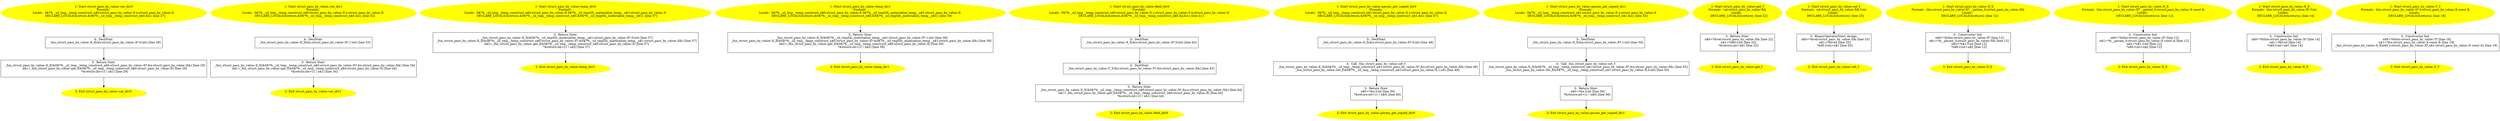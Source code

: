 /* @generated */
digraph iCFG {
"var_div0#struct_pass_by_value#_ZN20struct_pass_by_value8var_div0Ev.ea769bea3089b35ba8da79453ced9a10_1" [label="1: Start struct_pass_by_value::var_div0\nFormals: \nLocals:  0$?%__sil_tmp__temp_construct_n$0:struct_pass_by_value::X x:struct_pass_by_value::X \n   DECLARE_LOCALS(&return,&0$?%__sil_tmp__temp_construct_n$0,&x); [line 27]\n " color=yellow style=filled]
	

	 "var_div0#struct_pass_by_value#_ZN20struct_pass_by_value8var_div0Ev.ea769bea3089b35ba8da79453ced9a10_1" -> "var_div0#struct_pass_by_value#_ZN20struct_pass_by_value8var_div0Ev.ea769bea3089b35ba8da79453ced9a10_4" ;
"var_div0#struct_pass_by_value#_ZN20struct_pass_by_value8var_div0Ev.ea769bea3089b35ba8da79453ced9a10_2" [label="2: Exit struct_pass_by_value::var_div0 \n  " color=yellow style=filled]
	

"var_div0#struct_pass_by_value#_ZN20struct_pass_by_value8var_div0Ev.ea769bea3089b35ba8da79453ced9a10_3" [label="3:  Return Stmt \n   _fun_struct_pass_by_value::X_X(&0$?%__sil_tmp__temp_construct_n$0:struct_pass_by_value::X*,&x:struct_pass_by_value::X&) [line 29]\n  n$1=_fun_struct_pass_by_value::get_f(&0$?%__sil_tmp__temp_construct_n$0:struct_pass_by_value::X) [line 29]\n  *&return:int=(1 / n$1) [line 29]\n " shape="box"]
	

	 "var_div0#struct_pass_by_value#_ZN20struct_pass_by_value8var_div0Ev.ea769bea3089b35ba8da79453ced9a10_3" -> "var_div0#struct_pass_by_value#_ZN20struct_pass_by_value8var_div0Ev.ea769bea3089b35ba8da79453ced9a10_2" ;
"var_div0#struct_pass_by_value#_ZN20struct_pass_by_value8var_div0Ev.ea769bea3089b35ba8da79453ced9a10_4" [label="4:  DeclStmt \n   _fun_struct_pass_by_value::X_X(&x:struct_pass_by_value::X*,0:int) [line 28]\n " shape="box"]
	

	 "var_div0#struct_pass_by_value#_ZN20struct_pass_by_value8var_div0Ev.ea769bea3089b35ba8da79453ced9a10_4" -> "var_div0#struct_pass_by_value#_ZN20struct_pass_by_value8var_div0Ev.ea769bea3089b35ba8da79453ced9a10_3" ;
"var_div1#struct_pass_by_value#_ZN20struct_pass_by_value8var_div1Ev.8d008dbf4f81bb7828cb268151c5d801_1" [label="1: Start struct_pass_by_value::var_div1\nFormals: \nLocals:  0$?%__sil_tmp__temp_construct_n$0:struct_pass_by_value::X x:struct_pass_by_value::X \n   DECLARE_LOCALS(&return,&0$?%__sil_tmp__temp_construct_n$0,&x); [line 32]\n " color=yellow style=filled]
	

	 "var_div1#struct_pass_by_value#_ZN20struct_pass_by_value8var_div1Ev.8d008dbf4f81bb7828cb268151c5d801_1" -> "var_div1#struct_pass_by_value#_ZN20struct_pass_by_value8var_div1Ev.8d008dbf4f81bb7828cb268151c5d801_4" ;
"var_div1#struct_pass_by_value#_ZN20struct_pass_by_value8var_div1Ev.8d008dbf4f81bb7828cb268151c5d801_2" [label="2: Exit struct_pass_by_value::var_div1 \n  " color=yellow style=filled]
	

"var_div1#struct_pass_by_value#_ZN20struct_pass_by_value8var_div1Ev.8d008dbf4f81bb7828cb268151c5d801_3" [label="3:  Return Stmt \n   _fun_struct_pass_by_value::X_X(&0$?%__sil_tmp__temp_construct_n$0:struct_pass_by_value::X*,&x:struct_pass_by_value::X&) [line 34]\n  n$1=_fun_struct_pass_by_value::get_f(&0$?%__sil_tmp__temp_construct_n$0:struct_pass_by_value::X) [line 34]\n  *&return:int=(1 / n$1) [line 34]\n " shape="box"]
	

	 "var_div1#struct_pass_by_value#_ZN20struct_pass_by_value8var_div1Ev.8d008dbf4f81bb7828cb268151c5d801_3" -> "var_div1#struct_pass_by_value#_ZN20struct_pass_by_value8var_div1Ev.8d008dbf4f81bb7828cb268151c5d801_2" ;
"var_div1#struct_pass_by_value#_ZN20struct_pass_by_value8var_div1Ev.8d008dbf4f81bb7828cb268151c5d801_4" [label="4:  DeclStmt \n   _fun_struct_pass_by_value::X_X(&x:struct_pass_by_value::X*,1:int) [line 33]\n " shape="box"]
	

	 "var_div1#struct_pass_by_value#_ZN20struct_pass_by_value8var_div1Ev.8d008dbf4f81bb7828cb268151c5d801_4" -> "var_div1#struct_pass_by_value#_ZN20struct_pass_by_value8var_div1Ev.8d008dbf4f81bb7828cb268151c5d801_3" ;
"temp_div0#struct_pass_by_value#_ZN20struct_pass_by_value9temp_div0Ev.6a3fc7a7402a35ea8c204e12f479e694_1" [label="1: Start struct_pass_by_value::temp_div0\nFormals: \nLocals:  0$?%__sil_tmp__temp_construct_n$0:struct_pass_by_value::X 0$?%__sil_tmpSIL_materialize_temp__n$1:struct_pass_by_value::X \n   DECLARE_LOCALS(&return,&0$?%__sil_tmp__temp_construct_n$0,&0$?%__sil_tmpSIL_materialize_temp__n$1); [line 37]\n " color=yellow style=filled]
	

	 "temp_div0#struct_pass_by_value#_ZN20struct_pass_by_value9temp_div0Ev.6a3fc7a7402a35ea8c204e12f479e694_1" -> "temp_div0#struct_pass_by_value#_ZN20struct_pass_by_value9temp_div0Ev.6a3fc7a7402a35ea8c204e12f479e694_3" ;
"temp_div0#struct_pass_by_value#_ZN20struct_pass_by_value9temp_div0Ev.6a3fc7a7402a35ea8c204e12f479e694_2" [label="2: Exit struct_pass_by_value::temp_div0 \n  " color=yellow style=filled]
	

"temp_div0#struct_pass_by_value#_ZN20struct_pass_by_value9temp_div0Ev.6a3fc7a7402a35ea8c204e12f479e694_3" [label="3:  Return Stmt \n   _fun_struct_pass_by_value::X_X(&0$?%__sil_tmpSIL_materialize_temp__n$1:struct_pass_by_value::X*,0:int) [line 37]\n  _fun_struct_pass_by_value::X_X(&0$?%__sil_tmp__temp_construct_n$0:struct_pass_by_value::X*,&0$?%__sil_tmpSIL_materialize_temp__n$1:struct_pass_by_value::X&) [line 37]\n  n$2=_fun_struct_pass_by_value::get_f(&0$?%__sil_tmp__temp_construct_n$0:struct_pass_by_value::X) [line 37]\n  *&return:int=(1 / n$2) [line 37]\n " shape="box"]
	

	 "temp_div0#struct_pass_by_value#_ZN20struct_pass_by_value9temp_div0Ev.6a3fc7a7402a35ea8c204e12f479e694_3" -> "temp_div0#struct_pass_by_value#_ZN20struct_pass_by_value9temp_div0Ev.6a3fc7a7402a35ea8c204e12f479e694_2" ;
"temp_div1#struct_pass_by_value#_ZN20struct_pass_by_value9temp_div1Ev.e4430496c9975df81d6f1cda9849e4c1_1" [label="1: Start struct_pass_by_value::temp_div1\nFormals: \nLocals:  0$?%__sil_tmp__temp_construct_n$0:struct_pass_by_value::X 0$?%__sil_tmpSIL_materialize_temp__n$1:struct_pass_by_value::X \n   DECLARE_LOCALS(&return,&0$?%__sil_tmp__temp_construct_n$0,&0$?%__sil_tmpSIL_materialize_temp__n$1); [line 39]\n " color=yellow style=filled]
	

	 "temp_div1#struct_pass_by_value#_ZN20struct_pass_by_value9temp_div1Ev.e4430496c9975df81d6f1cda9849e4c1_1" -> "temp_div1#struct_pass_by_value#_ZN20struct_pass_by_value9temp_div1Ev.e4430496c9975df81d6f1cda9849e4c1_3" ;
"temp_div1#struct_pass_by_value#_ZN20struct_pass_by_value9temp_div1Ev.e4430496c9975df81d6f1cda9849e4c1_2" [label="2: Exit struct_pass_by_value::temp_div1 \n  " color=yellow style=filled]
	

"temp_div1#struct_pass_by_value#_ZN20struct_pass_by_value9temp_div1Ev.e4430496c9975df81d6f1cda9849e4c1_3" [label="3:  Return Stmt \n   _fun_struct_pass_by_value::X_X(&0$?%__sil_tmpSIL_materialize_temp__n$1:struct_pass_by_value::X*,1:int) [line 39]\n  _fun_struct_pass_by_value::X_X(&0$?%__sil_tmp__temp_construct_n$0:struct_pass_by_value::X*,&0$?%__sil_tmpSIL_materialize_temp__n$1:struct_pass_by_value::X&) [line 39]\n  n$2=_fun_struct_pass_by_value::get_f(&0$?%__sil_tmp__temp_construct_n$0:struct_pass_by_value::X) [line 39]\n  *&return:int=(1 / n$2) [line 39]\n " shape="box"]
	

	 "temp_div1#struct_pass_by_value#_ZN20struct_pass_by_value9temp_div1Ev.e4430496c9975df81d6f1cda9849e4c1_3" -> "temp_div1#struct_pass_by_value#_ZN20struct_pass_by_value9temp_div1Ev.e4430496c9975df81d6f1cda9849e4c1_2" ;
"field_div0#struct_pass_by_value#_ZN20struct_pass_by_value10field_div0Ev.12455f7da0951932d0d6e44f468a9dfa_1" [label="1: Start struct_pass_by_value::field_div0\nFormals: \nLocals:  0$?%__sil_tmp__temp_construct_n$0:struct_pass_by_value::X y:struct_pass_by_value::Y x:struct_pass_by_value::X \n   DECLARE_LOCALS(&return,&0$?%__sil_tmp__temp_construct_n$0,&y,&x); [line 41]\n " color=yellow style=filled]
	

	 "field_div0#struct_pass_by_value#_ZN20struct_pass_by_value10field_div0Ev.12455f7da0951932d0d6e44f468a9dfa_1" -> "field_div0#struct_pass_by_value#_ZN20struct_pass_by_value10field_div0Ev.12455f7da0951932d0d6e44f468a9dfa_5" ;
"field_div0#struct_pass_by_value#_ZN20struct_pass_by_value10field_div0Ev.12455f7da0951932d0d6e44f468a9dfa_2" [label="2: Exit struct_pass_by_value::field_div0 \n  " color=yellow style=filled]
	

"field_div0#struct_pass_by_value#_ZN20struct_pass_by_value10field_div0Ev.12455f7da0951932d0d6e44f468a9dfa_3" [label="3:  Return Stmt \n   _fun_struct_pass_by_value::X_X(&0$?%__sil_tmp__temp_construct_n$0:struct_pass_by_value::X*,&y.x:struct_pass_by_value::X&) [line 44]\n  n$1=_fun_struct_pass_by_value::get_f(&0$?%__sil_tmp__temp_construct_n$0:struct_pass_by_value::X) [line 44]\n  *&return:int=(1 / n$1) [line 44]\n " shape="box"]
	

	 "field_div0#struct_pass_by_value#_ZN20struct_pass_by_value10field_div0Ev.12455f7da0951932d0d6e44f468a9dfa_3" -> "field_div0#struct_pass_by_value#_ZN20struct_pass_by_value10field_div0Ev.12455f7da0951932d0d6e44f468a9dfa_2" ;
"field_div0#struct_pass_by_value#_ZN20struct_pass_by_value10field_div0Ev.12455f7da0951932d0d6e44f468a9dfa_4" [label="4:  DeclStmt \n   _fun_struct_pass_by_value::Y_Y(&y:struct_pass_by_value::Y*,&x:struct_pass_by_value::X&) [line 43]\n " shape="box"]
	

	 "field_div0#struct_pass_by_value#_ZN20struct_pass_by_value10field_div0Ev.12455f7da0951932d0d6e44f468a9dfa_4" -> "field_div0#struct_pass_by_value#_ZN20struct_pass_by_value10field_div0Ev.12455f7da0951932d0d6e44f468a9dfa_3" ;
"field_div0#struct_pass_by_value#_ZN20struct_pass_by_value10field_div0Ev.12455f7da0951932d0d6e44f468a9dfa_5" [label="5:  DeclStmt \n   _fun_struct_pass_by_value::X_X(&x:struct_pass_by_value::X*,0:int) [line 42]\n " shape="box"]
	

	 "field_div0#struct_pass_by_value#_ZN20struct_pass_by_value10field_div0Ev.12455f7da0951932d0d6e44f468a9dfa_5" -> "field_div0#struct_pass_by_value#_ZN20struct_pass_by_value10field_div0Ev.12455f7da0951932d0d6e44f468a9dfa_4" ;
"param_get_copied_div0#struct_pass_by_value#_ZN20struct_pass_by_value21param_get_copied_div0Ev.bc08f53bd406a8850971bd434a8e414b_1" [label="1: Start struct_pass_by_value::param_get_copied_div0\nFormals: \nLocals:  0$?%__sil_tmp__temp_construct_n$1:struct_pass_by_value::X x:struct_pass_by_value::X \n   DECLARE_LOCALS(&return,&0$?%__sil_tmp__temp_construct_n$1,&x); [line 47]\n " color=yellow style=filled]
	

	 "param_get_copied_div0#struct_pass_by_value#_ZN20struct_pass_by_value21param_get_copied_div0Ev.bc08f53bd406a8850971bd434a8e414b_1" -> "param_get_copied_div0#struct_pass_by_value#_ZN20struct_pass_by_value21param_get_copied_div0Ev.bc08f53bd406a8850971bd434a8e414b_5" ;
"param_get_copied_div0#struct_pass_by_value#_ZN20struct_pass_by_value21param_get_copied_div0Ev.bc08f53bd406a8850971bd434a8e414b_2" [label="2: Exit struct_pass_by_value::param_get_copied_div0 \n  " color=yellow style=filled]
	

"param_get_copied_div0#struct_pass_by_value#_ZN20struct_pass_by_value21param_get_copied_div0Ev.bc08f53bd406a8850971bd434a8e414b_3" [label="3:  Return Stmt \n   n$0=*&x.f:int [line 50]\n  *&return:int=(1 / n$0) [line 50]\n " shape="box"]
	

	 "param_get_copied_div0#struct_pass_by_value#_ZN20struct_pass_by_value21param_get_copied_div0Ev.bc08f53bd406a8850971bd434a8e414b_3" -> "param_get_copied_div0#struct_pass_by_value#_ZN20struct_pass_by_value21param_get_copied_div0Ev.bc08f53bd406a8850971bd434a8e414b_2" ;
"param_get_copied_div0#struct_pass_by_value#_ZN20struct_pass_by_value21param_get_copied_div0Ev.bc08f53bd406a8850971bd434a8e414b_4" [label="4:  Call _fun_struct_pass_by_value::set_f \n   _fun_struct_pass_by_value::X_X(&0$?%__sil_tmp__temp_construct_n$1:struct_pass_by_value::X*,&x:struct_pass_by_value::X&) [line 49]\n  _fun_struct_pass_by_value::set_f(&0$?%__sil_tmp__temp_construct_n$1:struct_pass_by_value::X,1:int) [line 49]\n " shape="box"]
	

	 "param_get_copied_div0#struct_pass_by_value#_ZN20struct_pass_by_value21param_get_copied_div0Ev.bc08f53bd406a8850971bd434a8e414b_4" -> "param_get_copied_div0#struct_pass_by_value#_ZN20struct_pass_by_value21param_get_copied_div0Ev.bc08f53bd406a8850971bd434a8e414b_3" ;
"param_get_copied_div0#struct_pass_by_value#_ZN20struct_pass_by_value21param_get_copied_div0Ev.bc08f53bd406a8850971bd434a8e414b_5" [label="5:  DeclStmt \n   _fun_struct_pass_by_value::X_X(&x:struct_pass_by_value::X*,0:int) [line 48]\n " shape="box"]
	

	 "param_get_copied_div0#struct_pass_by_value#_ZN20struct_pass_by_value21param_get_copied_div0Ev.bc08f53bd406a8850971bd434a8e414b_5" -> "param_get_copied_div0#struct_pass_by_value#_ZN20struct_pass_by_value21param_get_copied_div0Ev.bc08f53bd406a8850971bd434a8e414b_4" ;
"param_get_copied_div1#struct_pass_by_value#_ZN20struct_pass_by_value21param_get_copied_div1Ev.a478d92732cbfd3143baded8caa93a88_1" [label="1: Start struct_pass_by_value::param_get_copied_div1\nFormals: \nLocals:  0$?%__sil_tmp__temp_construct_n$1:struct_pass_by_value::X x:struct_pass_by_value::X \n   DECLARE_LOCALS(&return,&0$?%__sil_tmp__temp_construct_n$1,&x); [line 53]\n " color=yellow style=filled]
	

	 "param_get_copied_div1#struct_pass_by_value#_ZN20struct_pass_by_value21param_get_copied_div1Ev.a478d92732cbfd3143baded8caa93a88_1" -> "param_get_copied_div1#struct_pass_by_value#_ZN20struct_pass_by_value21param_get_copied_div1Ev.a478d92732cbfd3143baded8caa93a88_5" ;
"param_get_copied_div1#struct_pass_by_value#_ZN20struct_pass_by_value21param_get_copied_div1Ev.a478d92732cbfd3143baded8caa93a88_2" [label="2: Exit struct_pass_by_value::param_get_copied_div1 \n  " color=yellow style=filled]
	

"param_get_copied_div1#struct_pass_by_value#_ZN20struct_pass_by_value21param_get_copied_div1Ev.a478d92732cbfd3143baded8caa93a88_3" [label="3:  Return Stmt \n   n$0=*&x.f:int [line 56]\n  *&return:int=(1 / n$0) [line 56]\n " shape="box"]
	

	 "param_get_copied_div1#struct_pass_by_value#_ZN20struct_pass_by_value21param_get_copied_div1Ev.a478d92732cbfd3143baded8caa93a88_3" -> "param_get_copied_div1#struct_pass_by_value#_ZN20struct_pass_by_value21param_get_copied_div1Ev.a478d92732cbfd3143baded8caa93a88_2" ;
"param_get_copied_div1#struct_pass_by_value#_ZN20struct_pass_by_value21param_get_copied_div1Ev.a478d92732cbfd3143baded8caa93a88_4" [label="4:  Call _fun_struct_pass_by_value::set_f \n   _fun_struct_pass_by_value::X_X(&0$?%__sil_tmp__temp_construct_n$1:struct_pass_by_value::X*,&x:struct_pass_by_value::X&) [line 55]\n  _fun_struct_pass_by_value::set_f(&0$?%__sil_tmp__temp_construct_n$1:struct_pass_by_value::X,0:int) [line 55]\n " shape="box"]
	

	 "param_get_copied_div1#struct_pass_by_value#_ZN20struct_pass_by_value21param_get_copied_div1Ev.a478d92732cbfd3143baded8caa93a88_4" -> "param_get_copied_div1#struct_pass_by_value#_ZN20struct_pass_by_value21param_get_copied_div1Ev.a478d92732cbfd3143baded8caa93a88_3" ;
"param_get_copied_div1#struct_pass_by_value#_ZN20struct_pass_by_value21param_get_copied_div1Ev.a478d92732cbfd3143baded8caa93a88_5" [label="5:  DeclStmt \n   _fun_struct_pass_by_value::X_X(&x:struct_pass_by_value::X*,1:int) [line 54]\n " shape="box"]
	

	 "param_get_copied_div1#struct_pass_by_value#_ZN20struct_pass_by_value21param_get_copied_div1Ev.a478d92732cbfd3143baded8caa93a88_5" -> "param_get_copied_div1#struct_pass_by_value#_ZN20struct_pass_by_value21param_get_copied_div1Ev.a478d92732cbfd3143baded8caa93a88_4" ;
"get_f#struct_pass_by_value#_ZN20struct_pass_by_value5get_fENS_1XE.d9eb5656addf74c4646b11cf2d3f3307_1" [label="1: Start struct_pass_by_value::get_f\nFormals:  val:struct_pass_by_value::X&\nLocals:  \n   DECLARE_LOCALS(&return); [line 22]\n " color=yellow style=filled]
	

	 "get_f#struct_pass_by_value#_ZN20struct_pass_by_value5get_fENS_1XE.d9eb5656addf74c4646b11cf2d3f3307_1" -> "get_f#struct_pass_by_value#_ZN20struct_pass_by_value5get_fENS_1XE.d9eb5656addf74c4646b11cf2d3f3307_3" ;
"get_f#struct_pass_by_value#_ZN20struct_pass_by_value5get_fENS_1XE.d9eb5656addf74c4646b11cf2d3f3307_2" [label="2: Exit struct_pass_by_value::get_f \n  " color=yellow style=filled]
	

"get_f#struct_pass_by_value#_ZN20struct_pass_by_value5get_fENS_1XE.d9eb5656addf74c4646b11cf2d3f3307_3" [label="3:  Return Stmt \n   n$0=*&val:struct_pass_by_value::X& [line 22]\n  n$1=*n$0.f:int [line 22]\n  *&return:int=n$1 [line 22]\n " shape="box"]
	

	 "get_f#struct_pass_by_value#_ZN20struct_pass_by_value5get_fENS_1XE.d9eb5656addf74c4646b11cf2d3f3307_3" -> "get_f#struct_pass_by_value#_ZN20struct_pass_by_value5get_fENS_1XE.d9eb5656addf74c4646b11cf2d3f3307_2" ;
"set_f#struct_pass_by_value#_ZN20struct_pass_by_value5set_fENS_1XEi.f10cea3478ded77d2dcefbe25a6546ca_1" [label="1: Start struct_pass_by_value::set_f\nFormals:  val:struct_pass_by_value::X& f:int\nLocals:  \n   DECLARE_LOCALS(&return); [line 25]\n " color=yellow style=filled]
	

	 "set_f#struct_pass_by_value#_ZN20struct_pass_by_value5set_fENS_1XEi.f10cea3478ded77d2dcefbe25a6546ca_1" -> "set_f#struct_pass_by_value#_ZN20struct_pass_by_value5set_fENS_1XEi.f10cea3478ded77d2dcefbe25a6546ca_3" ;
"set_f#struct_pass_by_value#_ZN20struct_pass_by_value5set_fENS_1XEi.f10cea3478ded77d2dcefbe25a6546ca_2" [label="2: Exit struct_pass_by_value::set_f \n  " color=yellow style=filled]
	

"set_f#struct_pass_by_value#_ZN20struct_pass_by_value5set_fENS_1XEi.f10cea3478ded77d2dcefbe25a6546ca_3" [label="3:  BinaryOperatorStmt: Assign \n   n$0=*&val:struct_pass_by_value::X& [line 25]\n  n$1=*&f:int [line 25]\n  *n$0.f:int=n$1 [line 25]\n " shape="box"]
	

	 "set_f#struct_pass_by_value#_ZN20struct_pass_by_value5set_fENS_1XEi.f10cea3478ded77d2dcefbe25a6546ca_3" -> "set_f#struct_pass_by_value#_ZN20struct_pass_by_value5set_fENS_1XEi.f10cea3478ded77d2dcefbe25a6546ca_2" ;
"X#X#struct_pass_by_value#{_ZN20struct_pass_by_value1XC1EOS0_|constexpr}.38a71213b4829bbfe72ae0107ed450f0_1" [label="1: Start struct_pass_by_value::X_X\nFormals:  this:struct_pass_by_value::X* __param_0:struct_pass_by_value::X&\nLocals:  \n   DECLARE_LOCALS(&return); [line 12]\n " color=yellow style=filled]
	

	 "X#X#struct_pass_by_value#{_ZN20struct_pass_by_value1XC1EOS0_|constexpr}.38a71213b4829bbfe72ae0107ed450f0_1" -> "X#X#struct_pass_by_value#{_ZN20struct_pass_by_value1XC1EOS0_|constexpr}.38a71213b4829bbfe72ae0107ed450f0_3" ;
"X#X#struct_pass_by_value#{_ZN20struct_pass_by_value1XC1EOS0_|constexpr}.38a71213b4829bbfe72ae0107ed450f0_2" [label="2: Exit struct_pass_by_value::X_X \n  " color=yellow style=filled]
	

"X#X#struct_pass_by_value#{_ZN20struct_pass_by_value1XC1EOS0_|constexpr}.38a71213b4829bbfe72ae0107ed450f0_3" [label="3:  Constructor Init \n   n$0=*&this:struct_pass_by_value::X* [line 12]\n  n$1=*&__param_0:struct_pass_by_value::X& [line 12]\n  n$2=*n$1.f:int [line 12]\n  *n$0.f:int=n$2 [line 12]\n " shape="box"]
	

	 "X#X#struct_pass_by_value#{_ZN20struct_pass_by_value1XC1EOS0_|constexpr}.38a71213b4829bbfe72ae0107ed450f0_3" -> "X#X#struct_pass_by_value#{_ZN20struct_pass_by_value1XC1EOS0_|constexpr}.38a71213b4829bbfe72ae0107ed450f0_2" ;
"X#X#struct_pass_by_value#{_ZN20struct_pass_by_value1XC1ERKS0_|constexpr}.395223c91e8475ac0e16cddc9acb281d_1" [label="1: Start struct_pass_by_value::X_X\nFormals:  this:struct_pass_by_value::X* __param_0:struct_pass_by_value::X const &\nLocals:  \n   DECLARE_LOCALS(&return); [line 12]\n " color=yellow style=filled]
	

	 "X#X#struct_pass_by_value#{_ZN20struct_pass_by_value1XC1ERKS0_|constexpr}.395223c91e8475ac0e16cddc9acb281d_1" -> "X#X#struct_pass_by_value#{_ZN20struct_pass_by_value1XC1ERKS0_|constexpr}.395223c91e8475ac0e16cddc9acb281d_3" ;
"X#X#struct_pass_by_value#{_ZN20struct_pass_by_value1XC1ERKS0_|constexpr}.395223c91e8475ac0e16cddc9acb281d_2" [label="2: Exit struct_pass_by_value::X_X \n  " color=yellow style=filled]
	

"X#X#struct_pass_by_value#{_ZN20struct_pass_by_value1XC1ERKS0_|constexpr}.395223c91e8475ac0e16cddc9acb281d_3" [label="3:  Constructor Init \n   n$0=*&this:struct_pass_by_value::X* [line 12]\n  n$1=*&__param_0:struct_pass_by_value::X const & [line 12]\n  n$2=*n$1.f:int [line 12]\n  *n$0.f:int=n$2 [line 12]\n " shape="box"]
	

	 "X#X#struct_pass_by_value#{_ZN20struct_pass_by_value1XC1ERKS0_|constexpr}.395223c91e8475ac0e16cddc9acb281d_3" -> "X#X#struct_pass_by_value#{_ZN20struct_pass_by_value1XC1ERKS0_|constexpr}.395223c91e8475ac0e16cddc9acb281d_2" ;
"X#X#struct_pass_by_value#{_ZN20struct_pass_by_value1XC1Ei}.4c01f928279242a5994b8212d85ebedb_1" [label="1: Start struct_pass_by_value::X_X\nFormals:  this:struct_pass_by_value::X* f:int\nLocals:  \n   DECLARE_LOCALS(&return); [line 14]\n " color=yellow style=filled]
	

	 "X#X#struct_pass_by_value#{_ZN20struct_pass_by_value1XC1Ei}.4c01f928279242a5994b8212d85ebedb_1" -> "X#X#struct_pass_by_value#{_ZN20struct_pass_by_value1XC1Ei}.4c01f928279242a5994b8212d85ebedb_3" ;
"X#X#struct_pass_by_value#{_ZN20struct_pass_by_value1XC1Ei}.4c01f928279242a5994b8212d85ebedb_2" [label="2: Exit struct_pass_by_value::X_X \n  " color=yellow style=filled]
	

"X#X#struct_pass_by_value#{_ZN20struct_pass_by_value1XC1Ei}.4c01f928279242a5994b8212d85ebedb_3" [label="3:  Constructor Init \n   n$0=*&this:struct_pass_by_value::X* [line 14]\n  n$1=*&f:int [line 14]\n  *n$0.f:int=n$1 [line 14]\n " shape="box"]
	

	 "X#X#struct_pass_by_value#{_ZN20struct_pass_by_value1XC1Ei}.4c01f928279242a5994b8212d85ebedb_3" -> "X#X#struct_pass_by_value#{_ZN20struct_pass_by_value1XC1Ei}.4c01f928279242a5994b8212d85ebedb_2" ;
"Y#Y#struct_pass_by_value#{_ZN20struct_pass_by_value1YC1ERKNS_1XE}.8a81f6f538ade21c1d4ebc1a51bad9e6_1" [label="1: Start struct_pass_by_value::Y_Y\nFormals:  this:struct_pass_by_value::Y* x:struct_pass_by_value::X const &\nLocals:  \n   DECLARE_LOCALS(&return); [line 18]\n " color=yellow style=filled]
	

	 "Y#Y#struct_pass_by_value#{_ZN20struct_pass_by_value1YC1ERKNS_1XE}.8a81f6f538ade21c1d4ebc1a51bad9e6_1" -> "Y#Y#struct_pass_by_value#{_ZN20struct_pass_by_value1YC1ERKNS_1XE}.8a81f6f538ade21c1d4ebc1a51bad9e6_3" ;
"Y#Y#struct_pass_by_value#{_ZN20struct_pass_by_value1YC1ERKNS_1XE}.8a81f6f538ade21c1d4ebc1a51bad9e6_2" [label="2: Exit struct_pass_by_value::Y_Y \n  " color=yellow style=filled]
	

"Y#Y#struct_pass_by_value#{_ZN20struct_pass_by_value1YC1ERKNS_1XE}.8a81f6f538ade21c1d4ebc1a51bad9e6_3" [label="3:  Constructor Init \n   n$0=*&this:struct_pass_by_value::Y* [line 18]\n  n$1=*&x:struct_pass_by_value::X const & [line 18]\n  _fun_struct_pass_by_value::X_X(n$0.x:struct_pass_by_value::X*,n$1:struct_pass_by_value::X const &) [line 18]\n " shape="box"]
	

	 "Y#Y#struct_pass_by_value#{_ZN20struct_pass_by_value1YC1ERKNS_1XE}.8a81f6f538ade21c1d4ebc1a51bad9e6_3" -> "Y#Y#struct_pass_by_value#{_ZN20struct_pass_by_value1YC1ERKNS_1XE}.8a81f6f538ade21c1d4ebc1a51bad9e6_2" ;
}
